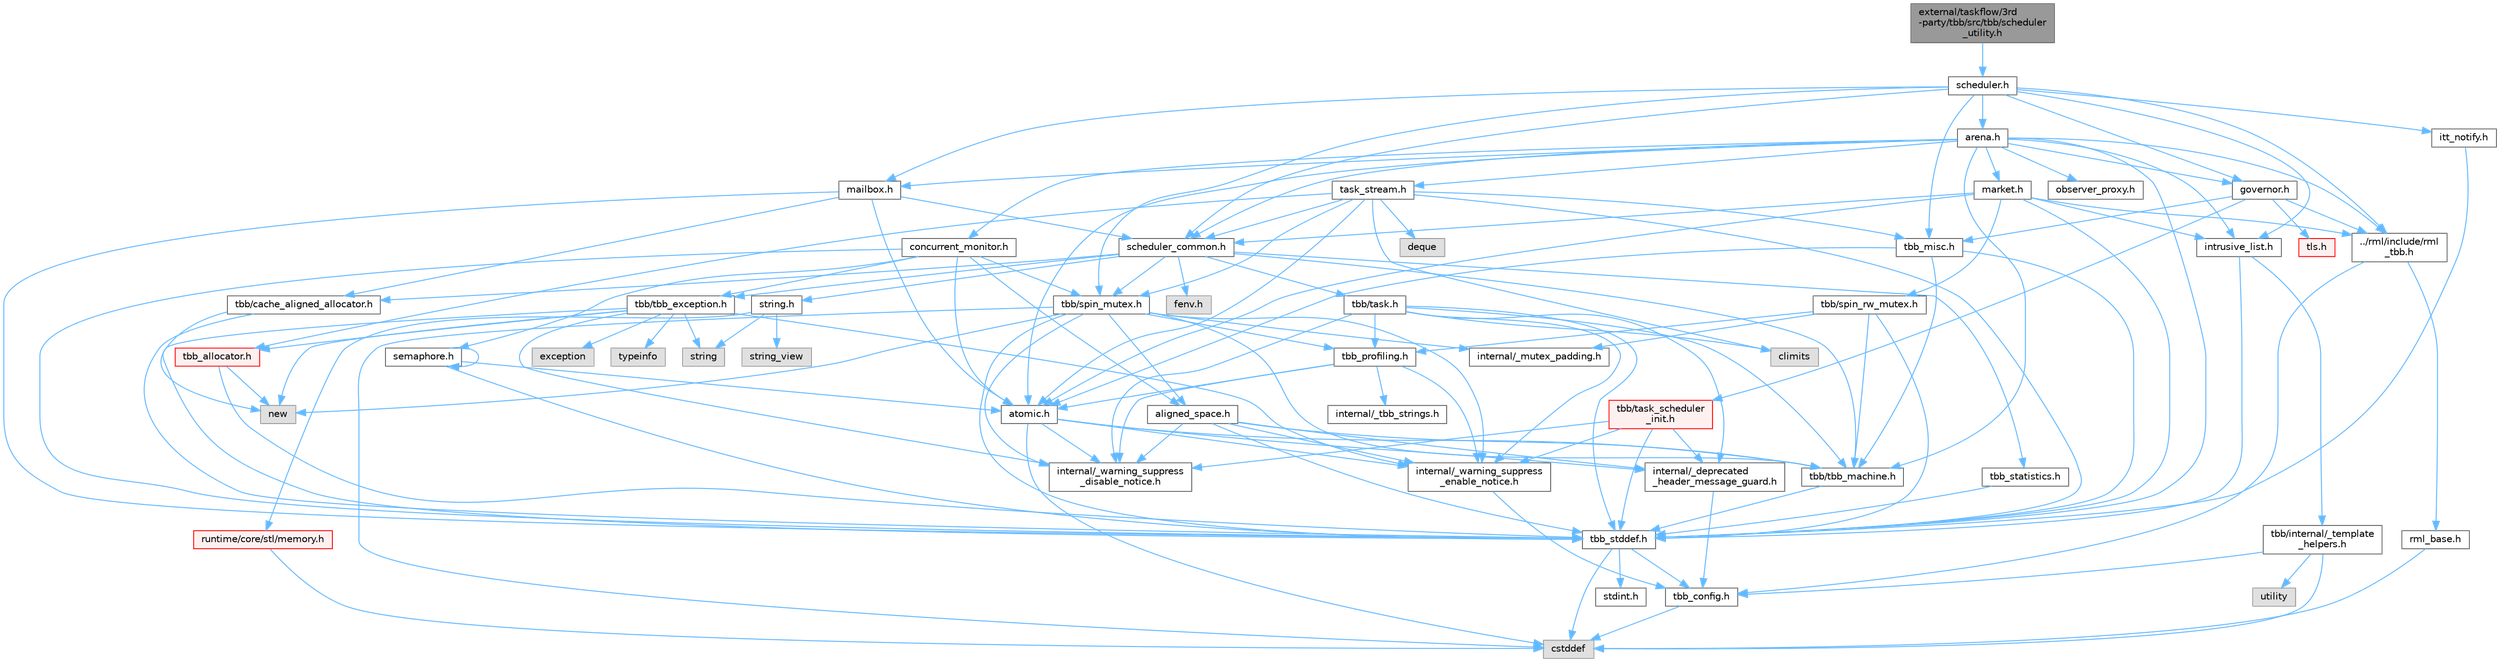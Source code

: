 digraph "external/taskflow/3rd-party/tbb/src/tbb/scheduler_utility.h"
{
 // LATEX_PDF_SIZE
  bgcolor="transparent";
  edge [fontname=Helvetica,fontsize=10,labelfontname=Helvetica,labelfontsize=10];
  node [fontname=Helvetica,fontsize=10,shape=box,height=0.2,width=0.4];
  Node1 [id="Node000001",label="external/taskflow/3rd\l-party/tbb/src/tbb/scheduler\l_utility.h",height=0.2,width=0.4,color="gray40", fillcolor="grey60", style="filled", fontcolor="black",tooltip=" "];
  Node1 -> Node2 [id="edge1_Node000001_Node000002",color="steelblue1",style="solid",tooltip=" "];
  Node2 [id="Node000002",label="scheduler.h",height=0.2,width=0.4,color="grey40", fillcolor="white", style="filled",URL="$scheduler_8h.html",tooltip=" "];
  Node2 -> Node3 [id="edge2_Node000002_Node000003",color="steelblue1",style="solid",tooltip=" "];
  Node3 [id="Node000003",label="scheduler_common.h",height=0.2,width=0.4,color="grey40", fillcolor="white", style="filled",URL="$scheduler__common_8h.html",tooltip=" "];
  Node3 -> Node4 [id="edge3_Node000003_Node000004",color="steelblue1",style="solid",tooltip=" "];
  Node4 [id="Node000004",label="tbb/tbb_machine.h",height=0.2,width=0.4,color="grey40", fillcolor="white", style="filled",URL="$tbb__machine_8h.html",tooltip=" "];
  Node4 -> Node5 [id="edge4_Node000004_Node000005",color="steelblue1",style="solid",tooltip=" "];
  Node5 [id="Node000005",label="tbb_stddef.h",height=0.2,width=0.4,color="grey40", fillcolor="white", style="filled",URL="$tbb__stddef_8h.html",tooltip=" "];
  Node5 -> Node6 [id="edge5_Node000005_Node000006",color="steelblue1",style="solid",tooltip=" "];
  Node6 [id="Node000006",label="tbb_config.h",height=0.2,width=0.4,color="grey40", fillcolor="white", style="filled",URL="$tbb__config_8h.html",tooltip=" "];
  Node6 -> Node7 [id="edge6_Node000006_Node000007",color="steelblue1",style="solid",tooltip=" "];
  Node7 [id="Node000007",label="cstddef",height=0.2,width=0.4,color="grey60", fillcolor="#E0E0E0", style="filled",tooltip=" "];
  Node5 -> Node7 [id="edge7_Node000005_Node000007",color="steelblue1",style="solid",tooltip=" "];
  Node5 -> Node8 [id="edge8_Node000005_Node000008",color="steelblue1",style="solid",tooltip=" "];
  Node8 [id="Node000008",label="stdint.h",height=0.2,width=0.4,color="grey40", fillcolor="white", style="filled",URL="$stdint_8h.html",tooltip=" "];
  Node3 -> Node9 [id="edge9_Node000003_Node000009",color="steelblue1",style="solid",tooltip=" "];
  Node9 [id="Node000009",label="tbb/cache_aligned_allocator.h",height=0.2,width=0.4,color="grey40", fillcolor="white", style="filled",URL="$cache__aligned__allocator_8h.html",tooltip=" "];
  Node9 -> Node10 [id="edge10_Node000009_Node000010",color="steelblue1",style="solid",tooltip=" "];
  Node10 [id="Node000010",label="new",height=0.2,width=0.4,color="grey60", fillcolor="#E0E0E0", style="filled",tooltip=" "];
  Node9 -> Node5 [id="edge11_Node000009_Node000005",color="steelblue1",style="solid",tooltip=" "];
  Node3 -> Node11 [id="edge12_Node000003_Node000011",color="steelblue1",style="solid",tooltip=" "];
  Node11 [id="Node000011",label="string.h",height=0.2,width=0.4,color="grey40", fillcolor="white", style="filled",URL="$string_8h.html",tooltip=" "];
  Node11 -> Node12 [id="edge13_Node000011_Node000012",color="steelblue1",style="solid",tooltip=" "];
  Node12 [id="Node000012",label="string",height=0.2,width=0.4,color="grey60", fillcolor="#E0E0E0", style="filled",tooltip=" "];
  Node11 -> Node13 [id="edge14_Node000011_Node000013",color="steelblue1",style="solid",tooltip=" "];
  Node13 [id="Node000013",label="string_view",height=0.2,width=0.4,color="grey60", fillcolor="#E0E0E0", style="filled",tooltip=" "];
  Node11 -> Node14 [id="edge15_Node000011_Node000014",color="steelblue1",style="solid",tooltip=" "];
  Node14 [id="Node000014",label="runtime/core/stl/memory.h",height=0.2,width=0.4,color="red", fillcolor="#FFF0F0", style="filled",URL="$runtime_2core_2stl_2memory_8h.html",tooltip=" "];
  Node14 -> Node7 [id="edge16_Node000014_Node000007",color="steelblue1",style="solid",tooltip=" "];
  Node3 -> Node158 [id="edge17_Node000003_Node000158",color="steelblue1",style="solid",tooltip=" "];
  Node158 [id="Node000158",label="tbb_statistics.h",height=0.2,width=0.4,color="grey40", fillcolor="white", style="filled",URL="$tbb__statistics_8h.html",tooltip=" "];
  Node158 -> Node5 [id="edge18_Node000158_Node000005",color="steelblue1",style="solid",tooltip=" "];
  Node3 -> Node159 [id="edge19_Node000003_Node000159",color="steelblue1",style="solid",tooltip=" "];
  Node159 [id="Node000159",label="tbb/task.h",height=0.2,width=0.4,color="grey40", fillcolor="white", style="filled",URL="$task_8h.html",tooltip=" "];
  Node159 -> Node160 [id="edge20_Node000159_Node000160",color="steelblue1",style="solid",tooltip=" "];
  Node160 [id="Node000160",label="internal/_deprecated\l_header_message_guard.h",height=0.2,width=0.4,color="grey40", fillcolor="white", style="filled",URL="$__deprecated__header__message__guard_8h.html",tooltip=" "];
  Node160 -> Node6 [id="edge21_Node000160_Node000006",color="steelblue1",style="solid",tooltip=" "];
  Node159 -> Node161 [id="edge22_Node000159_Node000161",color="steelblue1",style="solid",tooltip=" "];
  Node161 [id="Node000161",label="internal/_warning_suppress\l_enable_notice.h",height=0.2,width=0.4,color="grey40", fillcolor="white", style="filled",URL="$__warning__suppress__enable__notice_8h.html",tooltip=" "];
  Node161 -> Node6 [id="edge23_Node000161_Node000006",color="steelblue1",style="solid",tooltip=" "];
  Node159 -> Node5 [id="edge24_Node000159_Node000005",color="steelblue1",style="solid",tooltip=" "];
  Node159 -> Node4 [id="edge25_Node000159_Node000004",color="steelblue1",style="solid",tooltip=" "];
  Node159 -> Node162 [id="edge26_Node000159_Node000162",color="steelblue1",style="solid",tooltip=" "];
  Node162 [id="Node000162",label="tbb_profiling.h",height=0.2,width=0.4,color="grey40", fillcolor="white", style="filled",URL="$tbb__profiling_8h.html",tooltip=" "];
  Node162 -> Node161 [id="edge27_Node000162_Node000161",color="steelblue1",style="solid",tooltip=" "];
  Node162 -> Node163 [id="edge28_Node000162_Node000163",color="steelblue1",style="solid",tooltip=" "];
  Node163 [id="Node000163",label="internal/_tbb_strings.h",height=0.2,width=0.4,color="grey40", fillcolor="white", style="filled",URL="$__tbb__strings_8h.html",tooltip=" "];
  Node162 -> Node164 [id="edge29_Node000162_Node000164",color="steelblue1",style="solid",tooltip=" "];
  Node164 [id="Node000164",label="atomic.h",height=0.2,width=0.4,color="grey40", fillcolor="white", style="filled",URL="$external_2taskflow_23rd-party_2tbb_2include_2tbb_2atomic_8h.html",tooltip=" "];
  Node164 -> Node160 [id="edge30_Node000164_Node000160",color="steelblue1",style="solid",tooltip=" "];
  Node164 -> Node161 [id="edge31_Node000164_Node000161",color="steelblue1",style="solid",tooltip=" "];
  Node164 -> Node7 [id="edge32_Node000164_Node000007",color="steelblue1",style="solid",tooltip=" "];
  Node164 -> Node4 [id="edge33_Node000164_Node000004",color="steelblue1",style="solid",tooltip=" "];
  Node164 -> Node165 [id="edge34_Node000164_Node000165",color="steelblue1",style="solid",tooltip=" "];
  Node165 [id="Node000165",label="internal/_warning_suppress\l_disable_notice.h",height=0.2,width=0.4,color="grey40", fillcolor="white", style="filled",URL="$__warning__suppress__disable__notice_8h.html",tooltip=" "];
  Node162 -> Node165 [id="edge35_Node000162_Node000165",color="steelblue1",style="solid",tooltip=" "];
  Node159 -> Node166 [id="edge36_Node000159_Node000166",color="steelblue1",style="solid",tooltip=" "];
  Node166 [id="Node000166",label="climits",height=0.2,width=0.4,color="grey60", fillcolor="#E0E0E0", style="filled",tooltip=" "];
  Node159 -> Node165 [id="edge37_Node000159_Node000165",color="steelblue1",style="solid",tooltip=" "];
  Node3 -> Node167 [id="edge38_Node000003_Node000167",color="steelblue1",style="solid",tooltip=" "];
  Node167 [id="Node000167",label="tbb/tbb_exception.h",height=0.2,width=0.4,color="grey40", fillcolor="white", style="filled",URL="$tbb__exception_8h.html",tooltip=" "];
  Node167 -> Node161 [id="edge39_Node000167_Node000161",color="steelblue1",style="solid",tooltip=" "];
  Node167 -> Node5 [id="edge40_Node000167_Node000005",color="steelblue1",style="solid",tooltip=" "];
  Node167 -> Node168 [id="edge41_Node000167_Node000168",color="steelblue1",style="solid",tooltip=" "];
  Node168 [id="Node000168",label="exception",height=0.2,width=0.4,color="grey60", fillcolor="#E0E0E0", style="filled",tooltip=" "];
  Node167 -> Node10 [id="edge42_Node000167_Node000010",color="steelblue1",style="solid",tooltip=" "];
  Node167 -> Node12 [id="edge43_Node000167_Node000012",color="steelblue1",style="solid",tooltip=" "];
  Node167 -> Node169 [id="edge44_Node000167_Node000169",color="steelblue1",style="solid",tooltip=" "];
  Node169 [id="Node000169",label="tbb_allocator.h",height=0.2,width=0.4,color="red", fillcolor="#FFF0F0", style="filled",URL="$tbb__allocator_8h.html",tooltip=" "];
  Node169 -> Node5 [id="edge45_Node000169_Node000005",color="steelblue1",style="solid",tooltip=" "];
  Node169 -> Node10 [id="edge46_Node000169_Node000010",color="steelblue1",style="solid",tooltip=" "];
  Node167 -> Node170 [id="edge47_Node000167_Node000170",color="steelblue1",style="solid",tooltip=" "];
  Node170 [id="Node000170",label="typeinfo",height=0.2,width=0.4,color="grey60", fillcolor="#E0E0E0", style="filled",tooltip=" "];
  Node167 -> Node165 [id="edge48_Node000167_Node000165",color="steelblue1",style="solid",tooltip=" "];
  Node3 -> Node171 [id="edge49_Node000003_Node000171",color="steelblue1",style="solid",tooltip=" "];
  Node171 [id="Node000171",label="tbb/spin_mutex.h",height=0.2,width=0.4,color="grey40", fillcolor="white", style="filled",URL="$external_2taskflow_23rd-party_2tbb_2include_2tbb_2spin__mutex_8h.html",tooltip=" "];
  Node171 -> Node161 [id="edge50_Node000171_Node000161",color="steelblue1",style="solid",tooltip=" "];
  Node171 -> Node7 [id="edge51_Node000171_Node000007",color="steelblue1",style="solid",tooltip=" "];
  Node171 -> Node10 [id="edge52_Node000171_Node000010",color="steelblue1",style="solid",tooltip=" "];
  Node171 -> Node172 [id="edge53_Node000171_Node000172",color="steelblue1",style="solid",tooltip=" "];
  Node172 [id="Node000172",label="aligned_space.h",height=0.2,width=0.4,color="grey40", fillcolor="white", style="filled",URL="$aligned__space_8h.html",tooltip=" "];
  Node172 -> Node160 [id="edge54_Node000172_Node000160",color="steelblue1",style="solid",tooltip=" "];
  Node172 -> Node161 [id="edge55_Node000172_Node000161",color="steelblue1",style="solid",tooltip=" "];
  Node172 -> Node5 [id="edge56_Node000172_Node000005",color="steelblue1",style="solid",tooltip=" "];
  Node172 -> Node4 [id="edge57_Node000172_Node000004",color="steelblue1",style="solid",tooltip=" "];
  Node172 -> Node165 [id="edge58_Node000172_Node000165",color="steelblue1",style="solid",tooltip=" "];
  Node171 -> Node5 [id="edge59_Node000171_Node000005",color="steelblue1",style="solid",tooltip=" "];
  Node171 -> Node4 [id="edge60_Node000171_Node000004",color="steelblue1",style="solid",tooltip=" "];
  Node171 -> Node162 [id="edge61_Node000171_Node000162",color="steelblue1",style="solid",tooltip=" "];
  Node171 -> Node173 [id="edge62_Node000171_Node000173",color="steelblue1",style="solid",tooltip=" "];
  Node173 [id="Node000173",label="internal/_mutex_padding.h",height=0.2,width=0.4,color="grey40", fillcolor="white", style="filled",URL="$__mutex__padding_8h.html",tooltip=" "];
  Node171 -> Node165 [id="edge63_Node000171_Node000165",color="steelblue1",style="solid",tooltip=" "];
  Node3 -> Node174 [id="edge64_Node000003_Node000174",color="steelblue1",style="solid",tooltip=" "];
  Node174 [id="Node000174",label="fenv.h",height=0.2,width=0.4,color="grey60", fillcolor="#E0E0E0", style="filled",tooltip=" "];
  Node2 -> Node171 [id="edge65_Node000002_Node000171",color="steelblue1",style="solid",tooltip=" "];
  Node2 -> Node175 [id="edge66_Node000002_Node000175",color="steelblue1",style="solid",tooltip=" "];
  Node175 [id="Node000175",label="mailbox.h",height=0.2,width=0.4,color="grey40", fillcolor="white", style="filled",URL="$mailbox_8h.html",tooltip=" "];
  Node175 -> Node5 [id="edge67_Node000175_Node000005",color="steelblue1",style="solid",tooltip=" "];
  Node175 -> Node9 [id="edge68_Node000175_Node000009",color="steelblue1",style="solid",tooltip=" "];
  Node175 -> Node3 [id="edge69_Node000175_Node000003",color="steelblue1",style="solid",tooltip=" "];
  Node175 -> Node164 [id="edge70_Node000175_Node000164",color="steelblue1",style="solid",tooltip=" "];
  Node2 -> Node176 [id="edge71_Node000002_Node000176",color="steelblue1",style="solid",tooltip=" "];
  Node176 [id="Node000176",label="tbb_misc.h",height=0.2,width=0.4,color="grey40", fillcolor="white", style="filled",URL="$tbb__misc_8h.html",tooltip=" "];
  Node176 -> Node5 [id="edge72_Node000176_Node000005",color="steelblue1",style="solid",tooltip=" "];
  Node176 -> Node4 [id="edge73_Node000176_Node000004",color="steelblue1",style="solid",tooltip=" "];
  Node176 -> Node164 [id="edge74_Node000176_Node000164",color="steelblue1",style="solid",tooltip=" "];
  Node2 -> Node177 [id="edge75_Node000002_Node000177",color="steelblue1",style="solid",tooltip=" "];
  Node177 [id="Node000177",label="itt_notify.h",height=0.2,width=0.4,color="grey40", fillcolor="white", style="filled",URL="$itt__notify_8h.html",tooltip=" "];
  Node177 -> Node5 [id="edge76_Node000177_Node000005",color="steelblue1",style="solid",tooltip=" "];
  Node2 -> Node178 [id="edge77_Node000002_Node000178",color="steelblue1",style="solid",tooltip=" "];
  Node178 [id="Node000178",label="../rml/include/rml\l_tbb.h",height=0.2,width=0.4,color="grey40", fillcolor="white", style="filled",URL="$rml__tbb_8h.html",tooltip=" "];
  Node178 -> Node6 [id="edge78_Node000178_Node000006",color="steelblue1",style="solid",tooltip=" "];
  Node178 -> Node179 [id="edge79_Node000178_Node000179",color="steelblue1",style="solid",tooltip=" "];
  Node179 [id="Node000179",label="rml_base.h",height=0.2,width=0.4,color="grey40", fillcolor="white", style="filled",URL="$rml__base_8h.html",tooltip=" "];
  Node179 -> Node7 [id="edge80_Node000179_Node000007",color="steelblue1",style="solid",tooltip=" "];
  Node2 -> Node180 [id="edge81_Node000002_Node000180",color="steelblue1",style="solid",tooltip=" "];
  Node180 [id="Node000180",label="intrusive_list.h",height=0.2,width=0.4,color="grey40", fillcolor="white", style="filled",URL="$external_2taskflow_23rd-party_2tbb_2src_2tbb_2intrusive__list_8h.html",tooltip=" "];
  Node180 -> Node5 [id="edge82_Node000180_Node000005",color="steelblue1",style="solid",tooltip=" "];
  Node180 -> Node181 [id="edge83_Node000180_Node000181",color="steelblue1",style="solid",tooltip=" "];
  Node181 [id="Node000181",label="tbb/internal/_template\l_helpers.h",height=0.2,width=0.4,color="grey40", fillcolor="white", style="filled",URL="$__template__helpers_8h.html",tooltip=" "];
  Node181 -> Node64 [id="edge84_Node000181_Node000064",color="steelblue1",style="solid",tooltip=" "];
  Node64 [id="Node000064",label="utility",height=0.2,width=0.4,color="grey60", fillcolor="#E0E0E0", style="filled",tooltip=" "];
  Node181 -> Node7 [id="edge85_Node000181_Node000007",color="steelblue1",style="solid",tooltip=" "];
  Node181 -> Node6 [id="edge86_Node000181_Node000006",color="steelblue1",style="solid",tooltip=" "];
  Node2 -> Node182 [id="edge87_Node000002_Node000182",color="steelblue1",style="solid",tooltip=" "];
  Node182 [id="Node000182",label="arena.h",height=0.2,width=0.4,color="grey40", fillcolor="white", style="filled",URL="$arena_8h.html",tooltip=" "];
  Node182 -> Node5 [id="edge88_Node000182_Node000005",color="steelblue1",style="solid",tooltip=" "];
  Node182 -> Node164 [id="edge89_Node000182_Node000164",color="steelblue1",style="solid",tooltip=" "];
  Node182 -> Node4 [id="edge90_Node000182_Node000004",color="steelblue1",style="solid",tooltip=" "];
  Node182 -> Node3 [id="edge91_Node000182_Node000003",color="steelblue1",style="solid",tooltip=" "];
  Node182 -> Node180 [id="edge92_Node000182_Node000180",color="steelblue1",style="solid",tooltip=" "];
  Node182 -> Node183 [id="edge93_Node000182_Node000183",color="steelblue1",style="solid",tooltip=" "];
  Node183 [id="Node000183",label="task_stream.h",height=0.2,width=0.4,color="grey40", fillcolor="white", style="filled",URL="$task__stream_8h.html",tooltip=" "];
  Node183 -> Node5 [id="edge94_Node000183_Node000005",color="steelblue1",style="solid",tooltip=" "];
  Node183 -> Node184 [id="edge95_Node000183_Node000184",color="steelblue1",style="solid",tooltip=" "];
  Node184 [id="Node000184",label="deque",height=0.2,width=0.4,color="grey60", fillcolor="#E0E0E0", style="filled",tooltip=" "];
  Node183 -> Node166 [id="edge96_Node000183_Node000166",color="steelblue1",style="solid",tooltip=" "];
  Node183 -> Node164 [id="edge97_Node000183_Node000164",color="steelblue1",style="solid",tooltip=" "];
  Node183 -> Node171 [id="edge98_Node000183_Node000171",color="steelblue1",style="solid",tooltip=" "];
  Node183 -> Node169 [id="edge99_Node000183_Node000169",color="steelblue1",style="solid",tooltip=" "];
  Node183 -> Node3 [id="edge100_Node000183_Node000003",color="steelblue1",style="solid",tooltip=" "];
  Node183 -> Node176 [id="edge101_Node000183_Node000176",color="steelblue1",style="solid",tooltip=" "];
  Node182 -> Node178 [id="edge102_Node000182_Node000178",color="steelblue1",style="solid",tooltip=" "];
  Node182 -> Node175 [id="edge103_Node000182_Node000175",color="steelblue1",style="solid",tooltip=" "];
  Node182 -> Node185 [id="edge104_Node000182_Node000185",color="steelblue1",style="solid",tooltip=" "];
  Node185 [id="Node000185",label="observer_proxy.h",height=0.2,width=0.4,color="grey40", fillcolor="white", style="filled",URL="$observer__proxy_8h.html",tooltip=" "];
  Node182 -> Node186 [id="edge105_Node000182_Node000186",color="steelblue1",style="solid",tooltip=" "];
  Node186 [id="Node000186",label="market.h",height=0.2,width=0.4,color="grey40", fillcolor="white", style="filled",URL="$market_8h.html",tooltip=" "];
  Node186 -> Node5 [id="edge106_Node000186_Node000005",color="steelblue1",style="solid",tooltip=" "];
  Node186 -> Node3 [id="edge107_Node000186_Node000003",color="steelblue1",style="solid",tooltip=" "];
  Node186 -> Node164 [id="edge108_Node000186_Node000164",color="steelblue1",style="solid",tooltip=" "];
  Node186 -> Node187 [id="edge109_Node000186_Node000187",color="steelblue1",style="solid",tooltip=" "];
  Node187 [id="Node000187",label="tbb/spin_rw_mutex.h",height=0.2,width=0.4,color="grey40", fillcolor="white", style="filled",URL="$spin__rw__mutex_8h.html",tooltip=" "];
  Node187 -> Node5 [id="edge110_Node000187_Node000005",color="steelblue1",style="solid",tooltip=" "];
  Node187 -> Node4 [id="edge111_Node000187_Node000004",color="steelblue1",style="solid",tooltip=" "];
  Node187 -> Node162 [id="edge112_Node000187_Node000162",color="steelblue1",style="solid",tooltip=" "];
  Node187 -> Node173 [id="edge113_Node000187_Node000173",color="steelblue1",style="solid",tooltip=" "];
  Node186 -> Node178 [id="edge114_Node000186_Node000178",color="steelblue1",style="solid",tooltip=" "];
  Node186 -> Node180 [id="edge115_Node000186_Node000180",color="steelblue1",style="solid",tooltip=" "];
  Node182 -> Node188 [id="edge116_Node000182_Node000188",color="steelblue1",style="solid",tooltip=" "];
  Node188 [id="Node000188",label="governor.h",height=0.2,width=0.4,color="grey40", fillcolor="white", style="filled",URL="$governor_8h.html",tooltip=" "];
  Node188 -> Node189 [id="edge117_Node000188_Node000189",color="steelblue1",style="solid",tooltip=" "];
  Node189 [id="Node000189",label="tbb/task_scheduler\l_init.h",height=0.2,width=0.4,color="red", fillcolor="#FFF0F0", style="filled",URL="$task__scheduler__init_8h.html",tooltip=" "];
  Node189 -> Node160 [id="edge118_Node000189_Node000160",color="steelblue1",style="solid",tooltip=" "];
  Node189 -> Node161 [id="edge119_Node000189_Node000161",color="steelblue1",style="solid",tooltip=" "];
  Node189 -> Node5 [id="edge120_Node000189_Node000005",color="steelblue1",style="solid",tooltip=" "];
  Node189 -> Node165 [id="edge121_Node000189_Node000165",color="steelblue1",style="solid",tooltip=" "];
  Node188 -> Node178 [id="edge122_Node000188_Node000178",color="steelblue1",style="solid",tooltip=" "];
  Node188 -> Node176 [id="edge123_Node000188_Node000176",color="steelblue1",style="solid",tooltip=" "];
  Node188 -> Node190 [id="edge124_Node000188_Node000190",color="steelblue1",style="solid",tooltip=" "];
  Node190 [id="Node000190",label="tls.h",height=0.2,width=0.4,color="red", fillcolor="#FFF0F0", style="filled",URL="$tls_8h.html",tooltip=" "];
  Node182 -> Node192 [id="edge125_Node000182_Node000192",color="steelblue1",style="solid",tooltip=" "];
  Node192 [id="Node000192",label="concurrent_monitor.h",height=0.2,width=0.4,color="grey40", fillcolor="white", style="filled",URL="$concurrent__monitor_8h.html",tooltip=" "];
  Node192 -> Node5 [id="edge126_Node000192_Node000005",color="steelblue1",style="solid",tooltip=" "];
  Node192 -> Node164 [id="edge127_Node000192_Node000164",color="steelblue1",style="solid",tooltip=" "];
  Node192 -> Node171 [id="edge128_Node000192_Node000171",color="steelblue1",style="solid",tooltip=" "];
  Node192 -> Node167 [id="edge129_Node000192_Node000167",color="steelblue1",style="solid",tooltip=" "];
  Node192 -> Node172 [id="edge130_Node000192_Node000172",color="steelblue1",style="solid",tooltip=" "];
  Node192 -> Node193 [id="edge131_Node000192_Node000193",color="steelblue1",style="solid",tooltip=" "];
  Node193 [id="Node000193",label="semaphore.h",height=0.2,width=0.4,color="grey40", fillcolor="white", style="filled",URL="$semaphore_8h.html",tooltip=" "];
  Node193 -> Node164 [id="edge132_Node000193_Node000164",color="steelblue1",style="solid",tooltip=" "];
  Node193 -> Node5 [id="edge133_Node000193_Node000005",color="steelblue1",style="solid",tooltip=" "];
  Node193 -> Node193 [id="edge134_Node000193_Node000193",color="steelblue1",style="solid",tooltip=" "];
  Node2 -> Node188 [id="edge135_Node000002_Node000188",color="steelblue1",style="solid",tooltip=" "];
}
